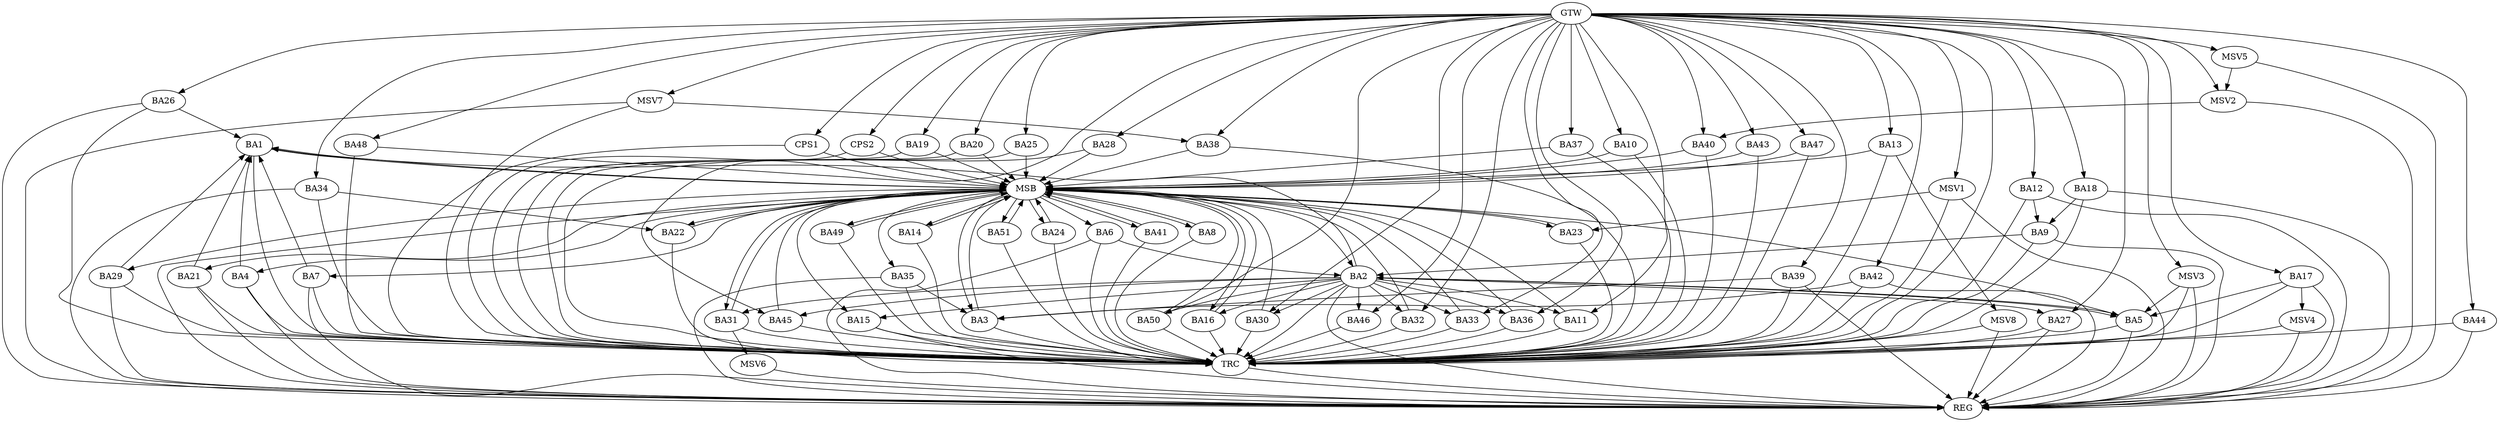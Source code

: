 strict digraph G {
  BA1 [ label="BA1" ];
  BA2 [ label="BA2" ];
  BA3 [ label="BA3" ];
  BA4 [ label="BA4" ];
  BA5 [ label="BA5" ];
  BA6 [ label="BA6" ];
  BA7 [ label="BA7" ];
  BA8 [ label="BA8" ];
  BA9 [ label="BA9" ];
  BA10 [ label="BA10" ];
  BA11 [ label="BA11" ];
  BA12 [ label="BA12" ];
  BA13 [ label="BA13" ];
  BA14 [ label="BA14" ];
  BA15 [ label="BA15" ];
  BA16 [ label="BA16" ];
  BA17 [ label="BA17" ];
  BA18 [ label="BA18" ];
  BA19 [ label="BA19" ];
  BA20 [ label="BA20" ];
  BA21 [ label="BA21" ];
  BA22 [ label="BA22" ];
  BA23 [ label="BA23" ];
  BA24 [ label="BA24" ];
  BA25 [ label="BA25" ];
  BA26 [ label="BA26" ];
  BA27 [ label="BA27" ];
  BA28 [ label="BA28" ];
  BA29 [ label="BA29" ];
  BA30 [ label="BA30" ];
  BA31 [ label="BA31" ];
  BA32 [ label="BA32" ];
  BA33 [ label="BA33" ];
  BA34 [ label="BA34" ];
  BA35 [ label="BA35" ];
  BA36 [ label="BA36" ];
  BA37 [ label="BA37" ];
  BA38 [ label="BA38" ];
  BA39 [ label="BA39" ];
  BA40 [ label="BA40" ];
  BA41 [ label="BA41" ];
  BA42 [ label="BA42" ];
  BA43 [ label="BA43" ];
  BA44 [ label="BA44" ];
  BA45 [ label="BA45" ];
  BA46 [ label="BA46" ];
  BA47 [ label="BA47" ];
  BA48 [ label="BA48" ];
  BA49 [ label="BA49" ];
  BA50 [ label="BA50" ];
  BA51 [ label="BA51" ];
  CPS1 [ label="CPS1" ];
  CPS2 [ label="CPS2" ];
  GTW [ label="GTW" ];
  REG [ label="REG" ];
  MSB [ label="MSB" ];
  TRC [ label="TRC" ];
  MSV1 [ label="MSV1" ];
  MSV2 [ label="MSV2" ];
  MSV3 [ label="MSV3" ];
  MSV4 [ label="MSV4" ];
  MSV5 [ label="MSV5" ];
  MSV6 [ label="MSV6" ];
  MSV7 [ label="MSV7" ];
  MSV8 [ label="MSV8" ];
  BA2 -> BA1;
  BA4 -> BA1;
  BA5 -> BA2;
  BA6 -> BA2;
  BA7 -> BA1;
  BA9 -> BA2;
  BA12 -> BA9;
  BA17 -> BA5;
  BA18 -> BA9;
  BA21 -> BA1;
  BA26 -> BA1;
  BA29 -> BA1;
  BA34 -> BA22;
  BA35 -> BA3;
  BA39 -> BA3;
  BA42 -> BA3;
  GTW -> BA10;
  GTW -> BA11;
  GTW -> BA12;
  GTW -> BA13;
  GTW -> BA17;
  GTW -> BA18;
  GTW -> BA19;
  GTW -> BA20;
  GTW -> BA25;
  GTW -> BA26;
  GTW -> BA27;
  GTW -> BA28;
  GTW -> BA30;
  GTW -> BA32;
  GTW -> BA33;
  GTW -> BA34;
  GTW -> BA36;
  GTW -> BA37;
  GTW -> BA38;
  GTW -> BA39;
  GTW -> BA40;
  GTW -> BA42;
  GTW -> BA43;
  GTW -> BA44;
  GTW -> BA45;
  GTW -> BA46;
  GTW -> BA47;
  GTW -> BA48;
  GTW -> BA50;
  GTW -> CPS1;
  GTW -> CPS2;
  BA2 -> REG;
  BA4 -> REG;
  BA5 -> REG;
  BA6 -> REG;
  BA7 -> REG;
  BA9 -> REG;
  BA12 -> REG;
  BA15 -> REG;
  BA17 -> REG;
  BA18 -> REG;
  BA21 -> REG;
  BA26 -> REG;
  BA27 -> REG;
  BA29 -> REG;
  BA34 -> REG;
  BA35 -> REG;
  BA39 -> REG;
  BA42 -> REG;
  BA44 -> REG;
  BA1 -> MSB;
  MSB -> BA2;
  MSB -> REG;
  BA3 -> MSB;
  MSB -> BA1;
  BA8 -> MSB;
  BA10 -> MSB;
  BA11 -> MSB;
  BA13 -> MSB;
  MSB -> BA5;
  BA14 -> MSB;
  BA16 -> MSB;
  BA19 -> MSB;
  MSB -> BA15;
  BA20 -> MSB;
  BA22 -> MSB;
  MSB -> BA3;
  BA23 -> MSB;
  BA24 -> MSB;
  BA25 -> MSB;
  MSB -> BA4;
  BA28 -> MSB;
  MSB -> BA22;
  BA30 -> MSB;
  BA31 -> MSB;
  BA32 -> MSB;
  MSB -> BA8;
  BA33 -> MSB;
  MSB -> BA29;
  BA36 -> MSB;
  MSB -> BA24;
  BA37 -> MSB;
  MSB -> BA16;
  BA38 -> MSB;
  BA40 -> MSB;
  BA41 -> MSB;
  MSB -> BA14;
  BA43 -> MSB;
  BA45 -> MSB;
  BA47 -> MSB;
  MSB -> BA21;
  BA48 -> MSB;
  BA49 -> MSB;
  MSB -> BA23;
  BA50 -> MSB;
  BA51 -> MSB;
  CPS1 -> MSB;
  MSB -> BA31;
  MSB -> BA7;
  MSB -> BA51;
  CPS2 -> MSB;
  MSB -> BA41;
  MSB -> BA35;
  MSB -> BA6;
  MSB -> BA49;
  BA1 -> TRC;
  BA2 -> TRC;
  BA3 -> TRC;
  BA4 -> TRC;
  BA5 -> TRC;
  BA6 -> TRC;
  BA7 -> TRC;
  BA8 -> TRC;
  BA9 -> TRC;
  BA10 -> TRC;
  BA11 -> TRC;
  BA12 -> TRC;
  BA13 -> TRC;
  BA14 -> TRC;
  BA15 -> TRC;
  BA16 -> TRC;
  BA17 -> TRC;
  BA18 -> TRC;
  BA19 -> TRC;
  BA20 -> TRC;
  BA21 -> TRC;
  BA22 -> TRC;
  BA23 -> TRC;
  BA24 -> TRC;
  BA25 -> TRC;
  BA26 -> TRC;
  BA27 -> TRC;
  BA28 -> TRC;
  BA29 -> TRC;
  BA30 -> TRC;
  BA31 -> TRC;
  BA32 -> TRC;
  BA33 -> TRC;
  BA34 -> TRC;
  BA35 -> TRC;
  BA36 -> TRC;
  BA37 -> TRC;
  BA38 -> TRC;
  BA39 -> TRC;
  BA40 -> TRC;
  BA41 -> TRC;
  BA42 -> TRC;
  BA43 -> TRC;
  BA44 -> TRC;
  BA45 -> TRC;
  BA46 -> TRC;
  BA47 -> TRC;
  BA48 -> TRC;
  BA49 -> TRC;
  BA50 -> TRC;
  BA51 -> TRC;
  CPS1 -> TRC;
  CPS2 -> TRC;
  GTW -> TRC;
  TRC -> REG;
  BA2 -> BA11;
  BA2 -> BA15;
  BA2 -> BA31;
  BA2 -> BA33;
  BA2 -> BA32;
  BA2 -> BA27;
  BA2 -> BA45;
  BA2 -> BA50;
  BA2 -> BA36;
  BA2 -> BA30;
  BA2 -> BA16;
  BA2 -> BA5;
  BA2 -> BA46;
  MSV1 -> BA23;
  GTW -> MSV1;
  MSV1 -> REG;
  MSV1 -> TRC;
  MSV2 -> BA40;
  GTW -> MSV2;
  MSV2 -> REG;
  MSV3 -> BA5;
  GTW -> MSV3;
  MSV3 -> REG;
  MSV3 -> TRC;
  BA17 -> MSV4;
  MSV4 -> REG;
  MSV4 -> TRC;
  MSV5 -> MSV2;
  GTW -> MSV5;
  MSV5 -> REG;
  BA31 -> MSV6;
  MSV6 -> REG;
  MSV7 -> BA38;
  GTW -> MSV7;
  MSV7 -> REG;
  MSV7 -> TRC;
  BA13 -> MSV8;
  MSV8 -> REG;
  MSV8 -> TRC;
}
